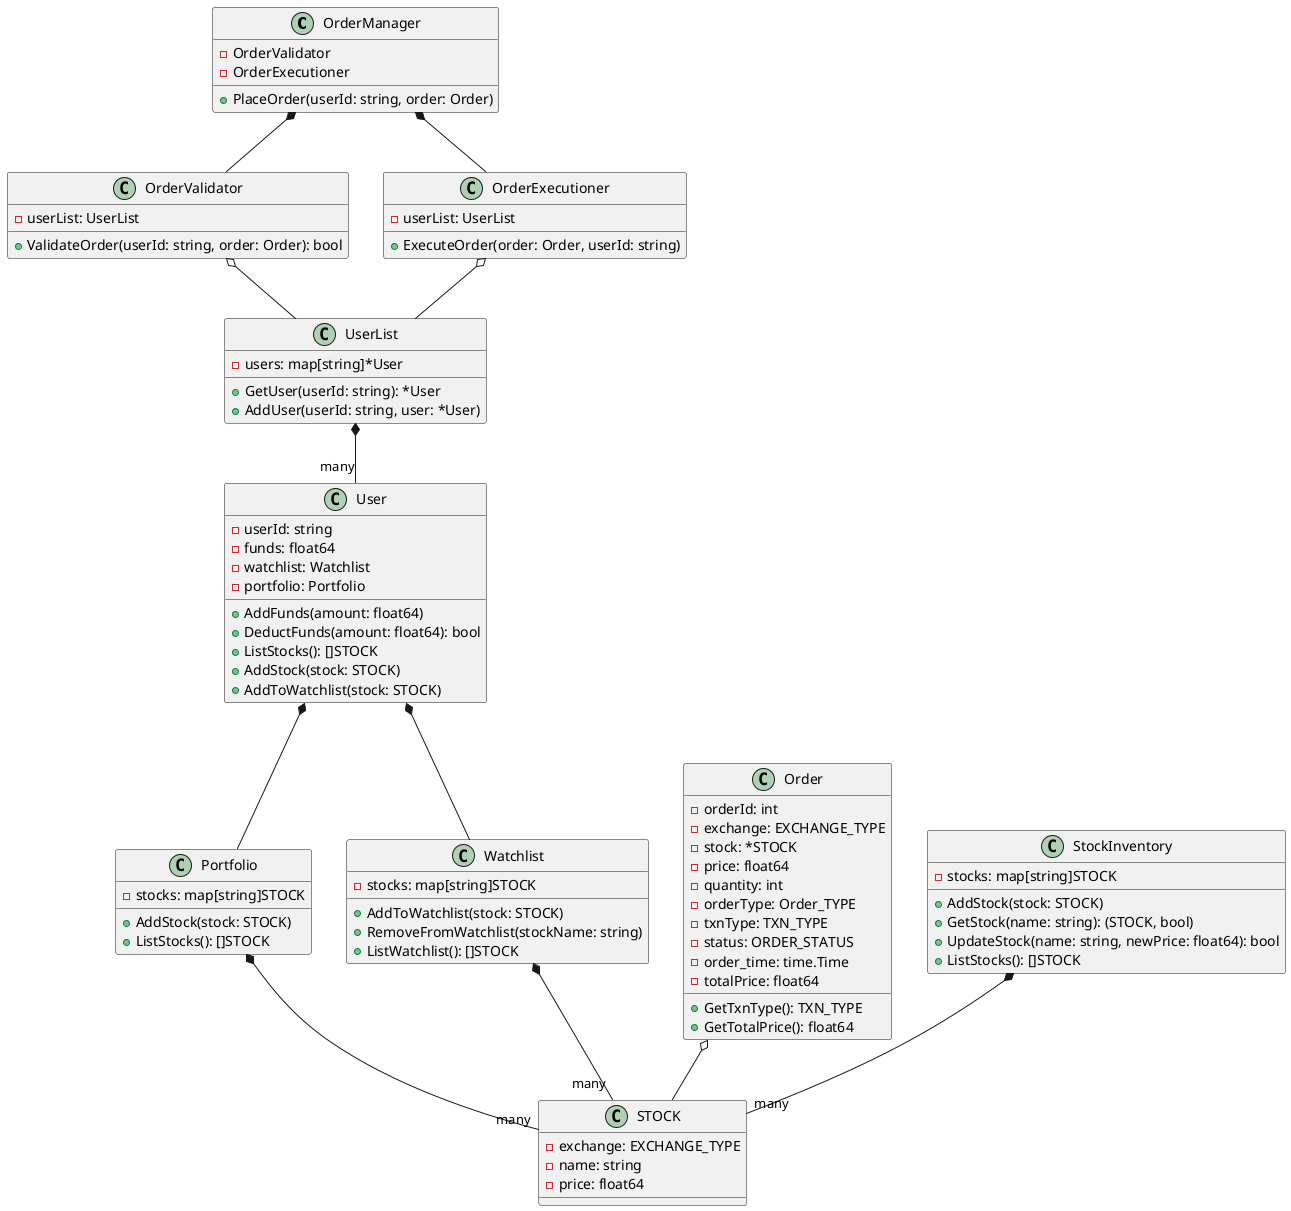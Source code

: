 @startuml

' Class definitions
class OrderManager {
  -OrderValidator
  -OrderExecutioner
  +PlaceOrder(userId: string, order: Order)
}

class OrderValidator {
  -userList: UserList
  +ValidateOrder(userId: string, order: Order): bool
}

class OrderExecutioner {
  -userList: UserList
  +ExecuteOrder(order: Order, userId: string)
}

class User {
  -userId: string
  -funds: float64
  -watchlist: Watchlist
  -portfolio: Portfolio
  +AddFunds(amount: float64)
  +DeductFunds(amount: float64): bool
  +ListStocks(): []STOCK
  +AddStock(stock: STOCK)
  +AddToWatchlist(stock: STOCK)
}

class Portfolio {
  -stocks: map[string]STOCK
  +AddStock(stock: STOCK)
  +ListStocks(): []STOCK
}

class Watchlist {
  -stocks: map[string]STOCK
  +AddToWatchlist(stock: STOCK)
  +RemoveFromWatchlist(stockName: string)
  +ListWatchlist(): []STOCK
}

class UserList {
  -users: map[string]*User
  +GetUser(userId: string): *User
  +AddUser(userId: string, user: *User)
}

class Order {
  -orderId: int
  -exchange: EXCHANGE_TYPE
  -stock: *STOCK
  -price: float64
  -quantity: int
  -orderType: Order_TYPE
  -txnType: TXN_TYPE
  -status: ORDER_STATUS
  -order_time: time.Time
  -totalPrice: float64
  +GetTxnType(): TXN_TYPE
  +GetTotalPrice(): float64
}

class STOCK {
  -exchange: EXCHANGE_TYPE
  -name: string
  -price: float64
}

class StockInventory {
  -stocks: map[string]STOCK
  +AddStock(stock: STOCK)
  +GetStock(name: string): (STOCK, bool)
  +UpdateStock(name: string, newPrice: float64): bool
  +ListStocks(): []STOCK
}

' Composition relationships (strong)
OrderManager *-- OrderValidator
OrderManager *-- OrderExecutioner
User *-- Portfolio
User *-- Watchlist
Portfolio *-- "many" STOCK
Watchlist *-- "many" STOCK
UserList *-- "many" User
StockInventory *-- "many" STOCK

' Aggregation relationships (weak)
Order o-- STOCK
OrderExecutioner o-- UserList
OrderValidator o-- UserList

@enduml